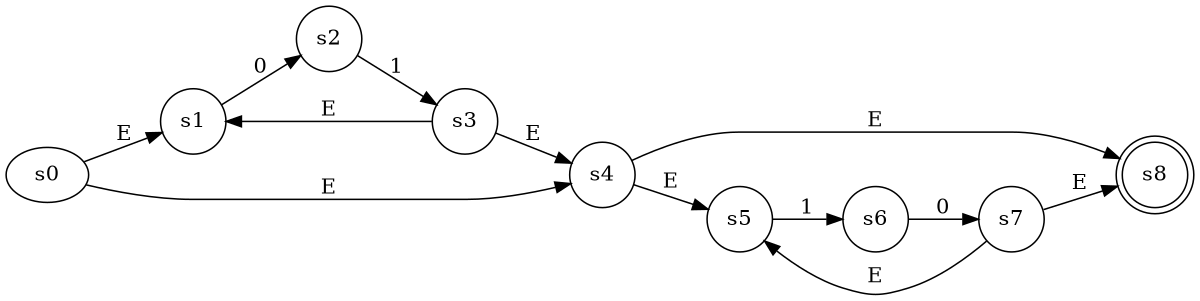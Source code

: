 digraph finite_state_machine {
	rankdir=LR size="8,5"
	node [shape=ellipse]
	s0
	node [shape=doublecircle]
	s8
	node [shape=circle]
	s0 -> s1 [label=E]
	node [shape=circle]
	s0 -> s4 [label=E]
	node [shape=circle]
	s1 -> s2 [label=0]
	node [shape=circle]
	s2 -> s3 [label=1]
	node [shape=circle]
	s3 -> s4 [label=E]
	node [shape=circle]
	s3 -> s1 [label=E]
	node [shape=circle]
	s4 -> s5 [label=E]
	node [shape=circle]
	s4 -> s8 [label=E]
	node [shape=circle]
	s5 -> s6 [label=1]
	node [shape=circle]
	s6 -> s7 [label=0]
	node [shape=circle]
	s7 -> s8 [label=E]
	node [shape=circle]
	s7 -> s5 [label=E]
}
